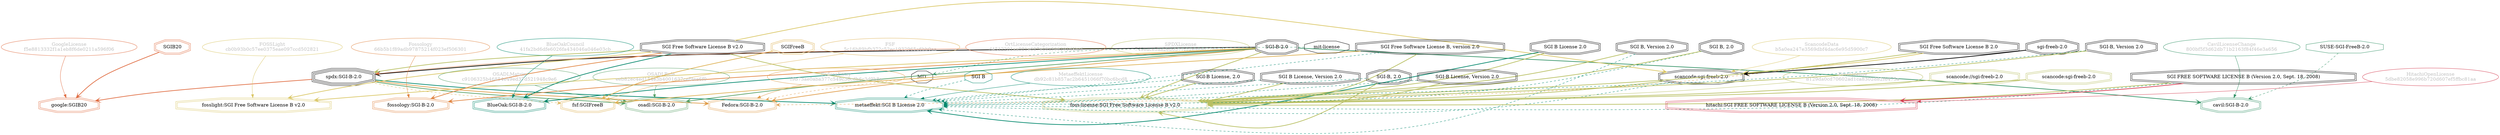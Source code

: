 strict digraph {
    node [shape=box];
    graph [splines=curved];
    2816 [label=MIT,shape=octagon];
    3825 [label="SPDXLicense\n749eace5aa2ed6377f32e98a6226b7f1"
         ,fontcolor=gray
         ,color="#b8bf62"
         ,fillcolor="beige;1"
         ,shape=ellipse];
    3826 [label="spdx:SGI-B-2.0"
         ,shape=tripleoctagon];
    3827 [label="SGI-B-2.0"
         ,shape=doubleoctagon];
    3828 [label="SGI Free Software License B v2.0"
         ,shape=doubleoctagon];
    5584 [label="GoogleLicense\nf5e8813332f1a1eb8f6de0211a596f06"
         ,fontcolor=gray
         ,color="#e06f45"
         ,fillcolor="beige;1"
         ,shape=ellipse];
    5585 [label="google:SGIB20"
         ,color="#e06f45"
         ,shape=doubleoctagon];
    5586 [label=SGIB20
         ,color="#e06f45"
         ,shape=doubleoctagon];
    8358 [label="FedoraEntry\nf9b73ae0aba377c549c36cdb6c3d9b8a"
         ,fontcolor=gray
         ,color="#e09d4b"
         ,fillcolor="beige;1"
         ,shape=ellipse];
    8359 [label="Fedora:SGI-B-2.0"
         ,color="#e09d4b"
         ,shape=doubleoctagon];
    8360 [label="SGI Free Software License B 2.0"
         ,shape=doubleoctagon];
    8986 [label="BlueOakCouncil\n41fa2bd6dfe6026fa434046a046e03cb"
         ,fontcolor=gray
         ,color="#00876c"
         ,fillcolor="beige;1"
         ,shape=ellipse];
    8987 [label="BlueOak:SGI-B-2.0"
         ,color="#00876c"
         ,shape=doubleoctagon];
    9707 [label="OSADLRule\neeb82ec4ed154e3b4001637cef9ee6f0"
         ,fontcolor=gray
         ,color="#58a066"
         ,fillcolor="beige;1"
         ,shape=ellipse];
    9708 [label="osadl:SGI-B-2.0"
         ,color="#58a066"
         ,shape=doubleoctagon];
    9962 [label="OSADLMatrix\nc9106325b46854e49ed37d521948c9e6"
         ,fontcolor=gray
         ,color="#58a066"
         ,fillcolor="beige;1"
         ,shape=ellipse];
    10494 [label="FSF\n5c16b89bfb372c52ec1932965a6bb0aa"
          ,fontcolor=gray
          ,color="#deb256"
          ,fillcolor="beige;1"
          ,shape=ellipse];
    10495 [label="fsf:SGIFreeB"
          ,color="#deb256"
          ,shape=doubleoctagon];
    10496 [label=SGIFreeB
          ,color="#deb256"
          ,shape=doubleoctagon];
    10497 [label="SGI Free Software License B, version 2.0"
          ,shape=doubleoctagon];
    23352 [label="ScancodeData\nb5a0ea247e3569dbf4dac6e95d5900c7"
          ,fontcolor=gray
          ,color="#dac767"
          ,fillcolor="beige;1"
          ,shape=ellipse];
    23353 [label="scancode:sgi-freeb-2.0"
          ,shape=doubleoctagon];
    23354 [label="sgi-freeb-2.0"
          ,shape=doubleoctagon];
    26758 [label="Fossology\n66b5b1f89adb97875214f023ef506301"
          ,fontcolor=gray
          ,color="#e18745"
          ,fillcolor="beige;1"
          ,shape=ellipse];
    26759 [label="fossology:SGI-B-2.0"
          ,color="#e18745"
          ,shape=doubleoctagon];
    28327 [label="mit-license"
          ,shape=octagon];
    35193 [label="OrtLicenseCategorization\nd4512201aa081e687e46a596291d8baf"
          ,fontcolor=gray
          ,color="#e06f45"
          ,fillcolor="beige;1"
          ,shape=ellipse];
    37473 [label="CavilLicenseChange\n800bf5f3d62db71b2163f84f46e3a656"
          ,fontcolor=gray
          ,color="#379469"
          ,fillcolor="beige;1"
          ,shape=ellipse];
    37474 [label="cavil:SGI-B-2.0"
          ,color="#379469"
          ,shape=doubleoctagon];
    37475 [label="SUSE-SGI-FreeB-2.0"
          ,color="#379469"
          ,shape=octagon];
    48548 [label="MetaeffektLicense\ndb92c81b857ac2b6451066f70bc6bcd8"
          ,fontcolor=gray
          ,color="#00876c"
          ,fillcolor="beige;1"
          ,shape=ellipse];
    48549 [label="metaeffekt:SGI B License 2.0"
          ,color="#00876c"
          ,shape=doubleoctagon];
    48550 [label="SGI B License 2.0"
          ,shape=doubleoctagon];
    48551 [label="SGI B"
          ,color="#00876c"
          ,shape=octagon];
    48552 [label="SGI B, Version 2.0"
          ,shape=doubleoctagon];
    48553 [label="SGI B, 2.0"
          ,shape=doubleoctagon];
    48554 [label="SGI-B, Version 2.0"
          ,shape=doubleoctagon];
    48555 [label="SGI-B, 2.0"
          ,shape=doubleoctagon];
    48556 [label="SGI B License, Version 2.0"
          ,shape=doubleoctagon];
    48557 [label="SGI-B License, Version 2.0"
          ,shape=doubleoctagon];
    48558 [label="SGI-B License, 2.0"
          ,shape=doubleoctagon];
    48559 [label="SGI FREE SOFTWARE LICENSE B (Version 2.0, Sept. 18, 2008)"
          ,shape=doubleoctagon];
    50804 [label="FossLicense\n8129da0cd70602ad1ca8302d82f6475a"
          ,fontcolor=gray
          ,color="#b8bf62"
          ,fillcolor="beige;1"
          ,shape=ellipse];
    50805 [label="foss-license:SGI Free Software License B v2.0"
          ,color="#b8bf62"
          ,shape=doubleoctagon];
    50806 [label="scancode://sgi-freeb-2.0"
          ,color="#b8bf62"
          ,shape=doubleoctagon];
    50807 [label="scancode:sgi-freeb-2.0"
          ,color="#b8bf62"
          ,shape=doubleoctagon];
    51065 [label="FOSSLight\ncb0b93b0c57ee0375eae097ccd502821"
          ,fontcolor=gray
          ,color="#dac767"
          ,fillcolor="beige;1"
          ,shape=ellipse];
    51066 [label="fosslight:SGI Free Software License B v2.0"
          ,color="#dac767"
          ,shape=doubleoctagon];
    51567 [label="HitachiOpenLicense\n5dbe82058e996b720d607ef5ffbc81aa"
          ,fontcolor=gray
          ,color="#d43d51"
          ,fillcolor="beige;1"
          ,shape=ellipse];
    51568 [label="hitachi:SGI FREE SOFTWARE LICENSE B (Version 2.0, Sept. 18, 2008)"
          ,color="#d43d51"
          ,shape=doubleoctagon];
    2816 -> 8359 [style=dashed
                 ,arrowhead=vee
                 ,weight=0.5
                 ,color="#e09d4b"];
    3825 -> 3826 [weight=0.5
                 ,color="#b8bf62"];
    3826 -> 5585 [style=bold
                 ,arrowhead=vee
                 ,weight=0.7
                 ,color="#e06f45"];
    3826 -> 8359 [style=bold
                 ,arrowhead=vee
                 ,weight=0.7
                 ,color="#e09d4b"];
    3826 -> 9708 [style=bold
                 ,arrowhead=vee
                 ,weight=0.7
                 ,color="#58a066"];
    3826 -> 10495 [style=dashed
                  ,arrowhead=vee
                  ,weight=0.5
                  ,color="#deb256"];
    3826 -> 48549 [style=bold
                  ,arrowhead=vee
                  ,weight=0.7
                  ,color="#00876c"];
    3827 -> 3826 [style=bold
                 ,arrowhead=vee
                 ,weight=0.7];
    3827 -> 8359 [style=bold
                 ,arrowhead=vee
                 ,weight=0.7
                 ,color="#e09d4b"];
    3827 -> 8987 [style=bold
                 ,arrowhead=vee
                 ,weight=0.7
                 ,color="#00876c"];
    3827 -> 9708 [style=bold
                 ,arrowhead=vee
                 ,weight=0.7
                 ,color="#58a066"];
    3827 -> 26759 [style=bold
                  ,arrowhead=vee
                  ,weight=0.7
                  ,color="#e18745"];
    3827 -> 37474 [style=bold
                  ,arrowhead=vee
                  ,weight=0.7
                  ,color="#379469"];
    3827 -> 37474 [style=bold
                  ,arrowhead=vee
                  ,weight=0.7
                  ,color="#379469"];
    3827 -> 50805 [style=bold
                  ,arrowhead=vee
                  ,weight=0.7
                  ,color="#b8bf62"];
    3827 -> 51066 [style=bold
                  ,arrowhead=vee
                  ,weight=0.7
                  ,color="#dac767"];
    3828 -> 3826 [style=bold
                 ,arrowhead=vee
                 ,weight=0.7
                 ,color="#b8bf62"];
    3828 -> 8987 [style=bold
                 ,arrowhead=vee
                 ,weight=0.7
                 ,color="#00876c"];
    3828 -> 23353 [style=bold
                  ,arrowhead=vee
                  ,weight=0.7
                  ,color="#dac767"];
    3828 -> 26759 [style=bold
                  ,arrowhead=vee
                  ,weight=0.7
                  ,color="#e18745"];
    3828 -> 50805 [style=bold
                  ,arrowhead=vee
                  ,weight=0.7
                  ,color="#b8bf62"];
    3828 -> 51066 [style=bold
                  ,arrowhead=vee
                  ,weight=0.7
                  ,color="#dac767"];
    5584 -> 5585 [weight=0.5
                 ,color="#e06f45"];
    5586 -> 5585 [style=bold
                 ,arrowhead=vee
                 ,weight=0.7
                 ,color="#e06f45"];
    8358 -> 8359 [weight=0.5
                 ,color="#e09d4b"];
    8360 -> 8359 [style=dashed
                 ,arrowhead=vee
                 ,weight=0.5
                 ,color="#e09d4b"];
    8360 -> 23353 [style=bold
                  ,arrowhead=vee
                  ,weight=0.7
                  ,color="#dac767"];
    8360 -> 50805 [style=bold
                  ,arrowhead=vee
                  ,weight=0.7
                  ,color="#b8bf62"];
    8986 -> 8987 [weight=0.5
                 ,color="#00876c"];
    9707 -> 9708 [weight=0.5
                 ,color="#58a066"];
    9962 -> 9708 [weight=0.5
                 ,color="#58a066"];
    10494 -> 10495 [weight=0.5
                   ,color="#deb256"];
    10496 -> 10495 [style=bold
                   ,arrowhead=vee
                   ,weight=0.7
                   ,color="#deb256"];
    10497 -> 10495 [style=bold
                   ,arrowhead=vee
                   ,weight=0.7
                   ,color="#deb256"];
    10497 -> 48549 [style=dashed
                   ,arrowhead=vee
                   ,weight=0.5
                   ,color="#00876c"];
    10497 -> 50805 [style=bold
                   ,arrowhead=vee
                   ,weight=0.7
                   ,color="#b8bf62"];
    23352 -> 23353 [weight=0.5
                   ,color="#dac767"];
    23353 -> 48549 [style=dashed
                   ,arrowhead=vee
                   ,weight=0.5
                   ,color="#00876c"];
    23353 -> 50805 [style=bold
                   ,arrowhead=vee
                   ,weight=0.7
                   ,color="#b8bf62"];
    23354 -> 23353 [style=bold
                   ,arrowhead=vee
                   ,weight=0.7];
    26758 -> 26759 [weight=0.5
                   ,color="#e18745"];
    28327 -> 2816 [style=dashed
                  ,arrowhead=vee
                  ,weight=0.5
                  ,color="#379469"];
    35193 -> 3826 [weight=0.5
                  ,color="#e06f45"];
    37473 -> 37474 [weight=0.5
                   ,color="#379469"];
    37475 -> 37474 [style=dashed
                   ,arrowhead=vee
                   ,weight=0.5
                   ,color="#379469"];
    48548 -> 48549 [weight=0.5
                   ,color="#00876c"];
    48550 -> 48549 [style=bold
                   ,arrowhead=vee
                   ,weight=0.7
                   ,color="#00876c"];
    48550 -> 48549 [style=bold
                   ,arrowhead=vee
                   ,weight=0.7
                   ,color="#00876c"];
    48550 -> 50805 [style=bold
                   ,arrowhead=vee
                   ,weight=0.7
                   ,color="#b8bf62"];
    48551 -> 48549 [style=dashed
                   ,arrowhead=vee
                   ,weight=0.5
                   ,color="#00876c"];
    48552 -> 48549 [style=dashed
                   ,arrowhead=vee
                   ,weight=0.5
                   ,color="#00876c"];
    48552 -> 50805 [style=bold
                   ,arrowhead=vee
                   ,weight=0.7
                   ,color="#b8bf62"];
    48553 -> 48549 [style=dashed
                   ,arrowhead=vee
                   ,weight=0.5
                   ,color="#00876c"];
    48553 -> 50805 [style=bold
                   ,arrowhead=vee
                   ,weight=0.7
                   ,color="#b8bf62"];
    48554 -> 48549 [style=dashed
                   ,arrowhead=vee
                   ,weight=0.5
                   ,color="#00876c"];
    48554 -> 50805 [style=bold
                   ,arrowhead=vee
                   ,weight=0.7
                   ,color="#b8bf62"];
    48555 -> 48549 [style=dashed
                   ,arrowhead=vee
                   ,weight=0.5
                   ,color="#00876c"];
    48555 -> 50805 [style=bold
                   ,arrowhead=vee
                   ,weight=0.7
                   ,color="#b8bf62"];
    48556 -> 48549 [style=dashed
                   ,arrowhead=vee
                   ,weight=0.5
                   ,color="#00876c"];
    48556 -> 50805 [style=bold
                   ,arrowhead=vee
                   ,weight=0.7
                   ,color="#b8bf62"];
    48557 -> 48549 [style=dashed
                   ,arrowhead=vee
                   ,weight=0.5
                   ,color="#00876c"];
    48557 -> 50805 [style=bold
                   ,arrowhead=vee
                   ,weight=0.7
                   ,color="#b8bf62"];
    48558 -> 48549 [style=dashed
                   ,arrowhead=vee
                   ,weight=0.5
                   ,color="#00876c"];
    48558 -> 50805 [style=bold
                   ,arrowhead=vee
                   ,weight=0.7
                   ,color="#b8bf62"];
    48559 -> 48549 [style=dashed
                   ,arrowhead=vee
                   ,weight=0.5
                   ,color="#00876c"];
    48559 -> 50805 [style=bold
                   ,arrowhead=vee
                   ,weight=0.7
                   ,color="#b8bf62"];
    48559 -> 51568 [style=bold
                   ,arrowhead=vee
                   ,weight=0.7
                   ,color="#d43d51"];
    50804 -> 50805 [weight=0.5
                   ,color="#b8bf62"];
    50806 -> 50805 [style=bold
                   ,arrowhead=vee
                   ,weight=0.7
                   ,color="#b8bf62"];
    50807 -> 50805 [style=bold
                   ,arrowhead=vee
                   ,weight=0.7
                   ,color="#b8bf62"];
    51065 -> 51066 [weight=0.5
                   ,color="#dac767"];
    51567 -> 51568 [weight=0.5
                   ,color="#d43d51"];
}

